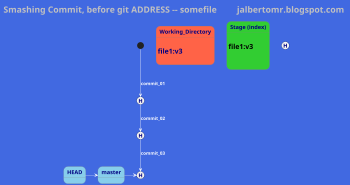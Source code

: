 @startuml
scale 350 width
title <color:silver><size:25>Smashing Commit, before git ADDRESS -- somefile         jalbertomr.blogspot.com
skinparam backgroundColor royalblue
skinparam arrowcolor white
skinparam arrowfontStyle bold
skinparam arrowfontcolor w

skinparam state {
  backgroundColor SkyBlue
  BorderColor gray
  backgroundColor<< Stage >> LimeGreen
  backgroundColor<< WorkDir >> Tomato
  backgroundColor<< History >> Khaki
  FontSize 16
  FontStyle bold
  fontcolor navy
}

state Working_Directory << WorkDir >>
state "Stage (index)" as Stage  << Stage >>
state _HEAD <<History>>

state HEAD
state master
state 289e5c1 <<History>>
state 5cd6744 <<History>>
state 95575a2 <<History>>


[*] --> 289e5c1 : commit_01
289e5c1 --> 5cd6744 : commit_02
5cd6744 --> 95575a2 : commit_03
289e5c1 : <size:20>file1:v1\n
5cd6744 : <size:20>file1:v2\n
95575a2 : <size:20>file1:v3\n
HEAD -right-> master
master -right-> 95575a2

Working_Directory : \n<size:20>file1:v3\n
Stage : \n<size:20><color:black><back:limegreen><b>file1:v3\n<size:20><color:limegreen><back:limegreen><b>file1:v1\n
_HEAD : <size:16>95575a2\n<size:20>file1:v3\n



@enduml